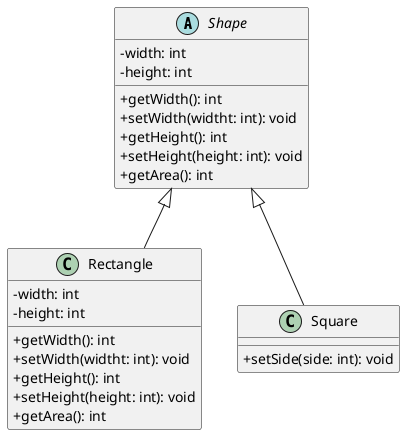 @startuml LSP
skinparam ClassAttributeIconSize 0

abstract class Shape {
  -width: int
  -height: int

  +getWidth(): int
  +setWidth(widtht: int): void
  +getHeight(): int
  +setHeight(height: int): void
  +getArea(): int
}

class Rectangle {
  -width: int
  -height: int

  +getWidth(): int
  +setWidth(widtht: int): void
  +getHeight(): int
  +setHeight(height: int): void
  +getArea(): int
}

class Square {
  +setSide(side: int): void
}

Shape <|-- Rectangle
Shape <|-- Square

@enduml
